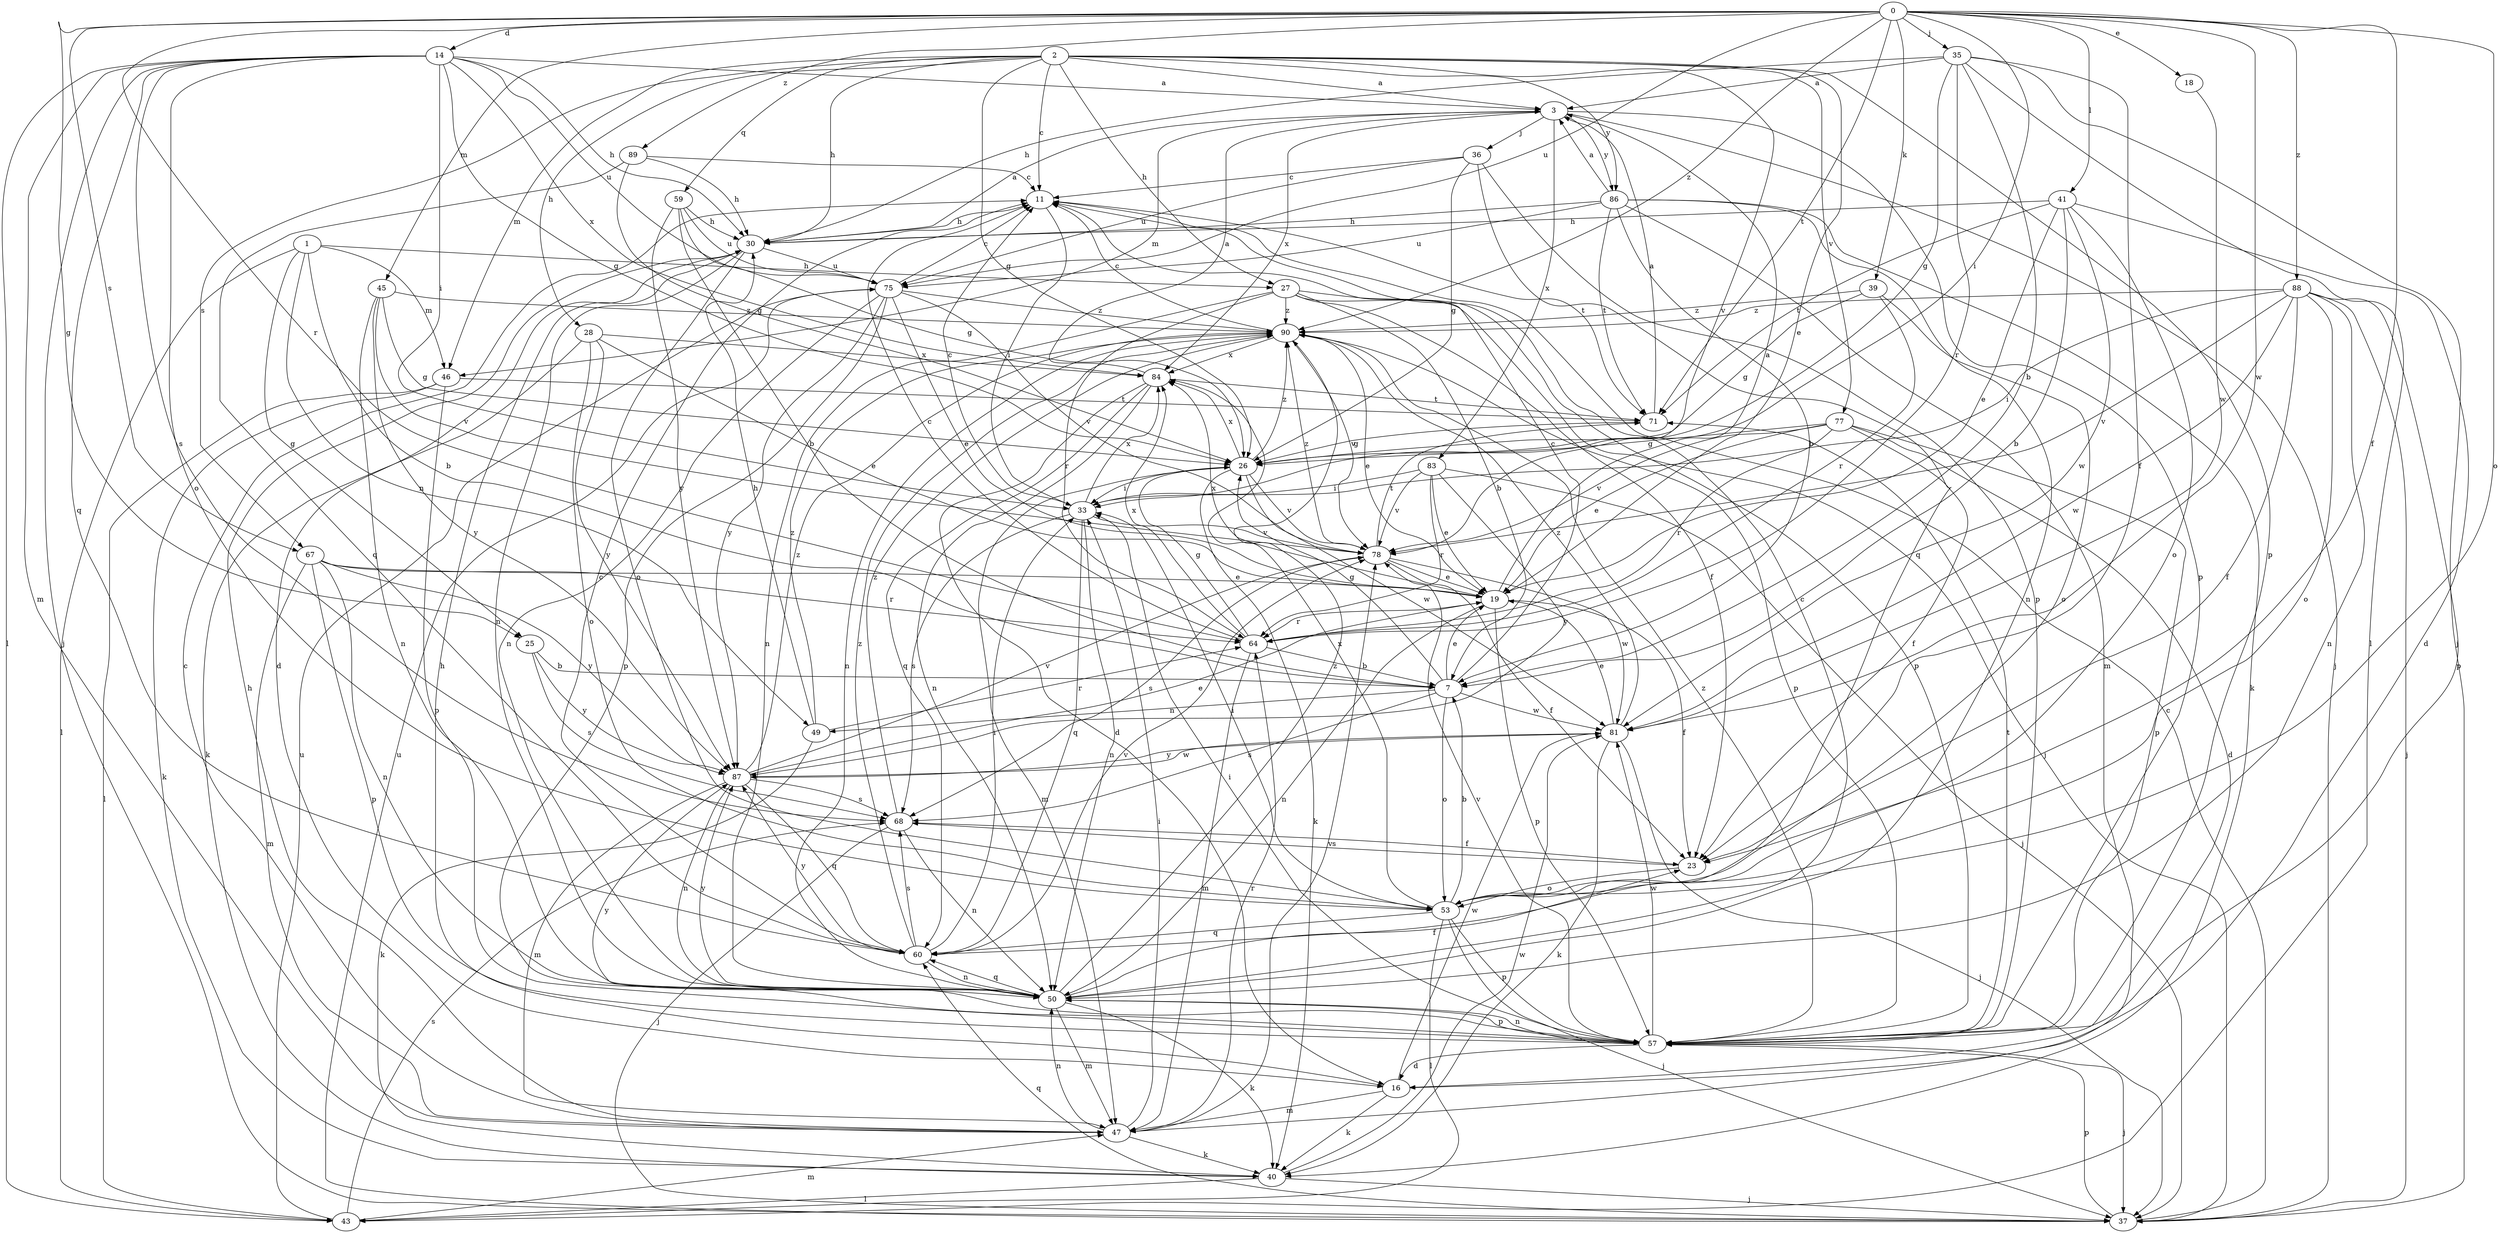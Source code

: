 strict digraph  {
0;
1;
2;
3;
7;
11;
14;
16;
18;
19;
23;
25;
26;
27;
28;
30;
33;
35;
36;
37;
39;
40;
41;
43;
45;
46;
47;
49;
50;
53;
57;
59;
60;
64;
67;
68;
71;
75;
77;
78;
81;
83;
84;
86;
87;
88;
89;
90;
0 -> 14  [label=d];
0 -> 18  [label=e];
0 -> 23  [label=f];
0 -> 25  [label=g];
0 -> 33  [label=i];
0 -> 35  [label=j];
0 -> 39  [label=k];
0 -> 41  [label=l];
0 -> 45  [label=m];
0 -> 53  [label=o];
0 -> 64  [label=r];
0 -> 67  [label=s];
0 -> 71  [label=t];
0 -> 75  [label=u];
0 -> 81  [label=w];
0 -> 88  [label=z];
0 -> 89  [label=z];
0 -> 90  [label=z];
1 -> 7  [label=b];
1 -> 25  [label=g];
1 -> 27  [label=h];
1 -> 43  [label=l];
1 -> 46  [label=m];
1 -> 49  [label=n];
2 -> 3  [label=a];
2 -> 11  [label=c];
2 -> 19  [label=e];
2 -> 26  [label=g];
2 -> 27  [label=h];
2 -> 28  [label=h];
2 -> 30  [label=h];
2 -> 46  [label=m];
2 -> 57  [label=p];
2 -> 59  [label=q];
2 -> 67  [label=s];
2 -> 77  [label=v];
2 -> 78  [label=v];
2 -> 86  [label=y];
3 -> 36  [label=j];
3 -> 37  [label=j];
3 -> 46  [label=m];
3 -> 57  [label=p];
3 -> 83  [label=x];
3 -> 84  [label=x];
3 -> 86  [label=y];
7 -> 11  [label=c];
7 -> 19  [label=e];
7 -> 26  [label=g];
7 -> 49  [label=n];
7 -> 53  [label=o];
7 -> 68  [label=s];
7 -> 81  [label=w];
11 -> 30  [label=h];
11 -> 33  [label=i];
11 -> 71  [label=t];
14 -> 3  [label=a];
14 -> 26  [label=g];
14 -> 30  [label=h];
14 -> 33  [label=i];
14 -> 37  [label=j];
14 -> 43  [label=l];
14 -> 47  [label=m];
14 -> 53  [label=o];
14 -> 60  [label=q];
14 -> 68  [label=s];
14 -> 75  [label=u];
14 -> 84  [label=x];
16 -> 30  [label=h];
16 -> 40  [label=k];
16 -> 47  [label=m];
16 -> 81  [label=w];
18 -> 81  [label=w];
19 -> 3  [label=a];
19 -> 23  [label=f];
19 -> 50  [label=n];
19 -> 57  [label=p];
19 -> 64  [label=r];
19 -> 84  [label=x];
23 -> 53  [label=o];
23 -> 68  [label=s];
25 -> 7  [label=b];
25 -> 68  [label=s];
25 -> 87  [label=y];
26 -> 33  [label=i];
26 -> 40  [label=k];
26 -> 47  [label=m];
26 -> 78  [label=v];
26 -> 81  [label=w];
26 -> 84  [label=x];
26 -> 90  [label=z];
27 -> 7  [label=b];
27 -> 23  [label=f];
27 -> 37  [label=j];
27 -> 50  [label=n];
27 -> 57  [label=p];
27 -> 64  [label=r];
27 -> 90  [label=z];
28 -> 19  [label=e];
28 -> 40  [label=k];
28 -> 53  [label=o];
28 -> 84  [label=x];
28 -> 87  [label=y];
30 -> 3  [label=a];
30 -> 16  [label=d];
30 -> 50  [label=n];
30 -> 53  [label=o];
30 -> 75  [label=u];
33 -> 11  [label=c];
33 -> 50  [label=n];
33 -> 60  [label=q];
33 -> 68  [label=s];
33 -> 78  [label=v];
33 -> 84  [label=x];
35 -> 3  [label=a];
35 -> 7  [label=b];
35 -> 23  [label=f];
35 -> 26  [label=g];
35 -> 30  [label=h];
35 -> 37  [label=j];
35 -> 43  [label=l];
35 -> 64  [label=r];
36 -> 11  [label=c];
36 -> 26  [label=g];
36 -> 57  [label=p];
36 -> 60  [label=q];
36 -> 75  [label=u];
37 -> 11  [label=c];
37 -> 57  [label=p];
37 -> 60  [label=q];
37 -> 75  [label=u];
39 -> 26  [label=g];
39 -> 53  [label=o];
39 -> 64  [label=r];
39 -> 90  [label=z];
40 -> 37  [label=j];
40 -> 43  [label=l];
40 -> 81  [label=w];
41 -> 7  [label=b];
41 -> 16  [label=d];
41 -> 19  [label=e];
41 -> 30  [label=h];
41 -> 53  [label=o];
41 -> 71  [label=t];
41 -> 81  [label=w];
43 -> 47  [label=m];
43 -> 68  [label=s];
43 -> 75  [label=u];
45 -> 26  [label=g];
45 -> 50  [label=n];
45 -> 78  [label=v];
45 -> 87  [label=y];
45 -> 90  [label=z];
46 -> 40  [label=k];
46 -> 43  [label=l];
46 -> 57  [label=p];
46 -> 71  [label=t];
47 -> 11  [label=c];
47 -> 30  [label=h];
47 -> 33  [label=i];
47 -> 40  [label=k];
47 -> 50  [label=n];
47 -> 64  [label=r];
47 -> 78  [label=v];
49 -> 30  [label=h];
49 -> 40  [label=k];
49 -> 64  [label=r];
49 -> 90  [label=z];
50 -> 11  [label=c];
50 -> 23  [label=f];
50 -> 40  [label=k];
50 -> 47  [label=m];
50 -> 57  [label=p];
50 -> 60  [label=q];
50 -> 87  [label=y];
50 -> 90  [label=z];
53 -> 7  [label=b];
53 -> 33  [label=i];
53 -> 37  [label=j];
53 -> 43  [label=l];
53 -> 57  [label=p];
53 -> 60  [label=q];
53 -> 84  [label=x];
57 -> 16  [label=d];
57 -> 33  [label=i];
57 -> 37  [label=j];
57 -> 50  [label=n];
57 -> 71  [label=t];
57 -> 78  [label=v];
57 -> 81  [label=w];
57 -> 87  [label=y];
57 -> 90  [label=z];
59 -> 7  [label=b];
59 -> 26  [label=g];
59 -> 30  [label=h];
59 -> 75  [label=u];
59 -> 87  [label=y];
60 -> 11  [label=c];
60 -> 33  [label=i];
60 -> 50  [label=n];
60 -> 68  [label=s];
60 -> 78  [label=v];
60 -> 87  [label=y];
60 -> 90  [label=z];
64 -> 7  [label=b];
64 -> 11  [label=c];
64 -> 26  [label=g];
64 -> 47  [label=m];
64 -> 84  [label=x];
67 -> 19  [label=e];
67 -> 47  [label=m];
67 -> 50  [label=n];
67 -> 57  [label=p];
67 -> 64  [label=r];
67 -> 87  [label=y];
68 -> 23  [label=f];
68 -> 37  [label=j];
68 -> 50  [label=n];
68 -> 90  [label=z];
71 -> 3  [label=a];
71 -> 26  [label=g];
75 -> 11  [label=c];
75 -> 19  [label=e];
75 -> 50  [label=n];
75 -> 57  [label=p];
75 -> 78  [label=v];
75 -> 87  [label=y];
75 -> 90  [label=z];
77 -> 16  [label=d];
77 -> 19  [label=e];
77 -> 23  [label=f];
77 -> 26  [label=g];
77 -> 57  [label=p];
77 -> 64  [label=r];
77 -> 78  [label=v];
78 -> 19  [label=e];
78 -> 23  [label=f];
78 -> 68  [label=s];
78 -> 71  [label=t];
78 -> 81  [label=w];
78 -> 90  [label=z];
81 -> 19  [label=e];
81 -> 37  [label=j];
81 -> 40  [label=k];
81 -> 87  [label=y];
81 -> 90  [label=z];
83 -> 19  [label=e];
83 -> 33  [label=i];
83 -> 37  [label=j];
83 -> 64  [label=r];
83 -> 78  [label=v];
83 -> 87  [label=y];
84 -> 3  [label=a];
84 -> 16  [label=d];
84 -> 50  [label=n];
84 -> 60  [label=q];
84 -> 71  [label=t];
86 -> 3  [label=a];
86 -> 7  [label=b];
86 -> 30  [label=h];
86 -> 40  [label=k];
86 -> 47  [label=m];
86 -> 50  [label=n];
86 -> 71  [label=t];
86 -> 75  [label=u];
87 -> 19  [label=e];
87 -> 47  [label=m];
87 -> 50  [label=n];
87 -> 60  [label=q];
87 -> 68  [label=s];
87 -> 78  [label=v];
87 -> 81  [label=w];
87 -> 90  [label=z];
88 -> 23  [label=f];
88 -> 33  [label=i];
88 -> 37  [label=j];
88 -> 50  [label=n];
88 -> 53  [label=o];
88 -> 57  [label=p];
88 -> 78  [label=v];
88 -> 81  [label=w];
88 -> 90  [label=z];
89 -> 11  [label=c];
89 -> 26  [label=g];
89 -> 30  [label=h];
89 -> 60  [label=q];
90 -> 11  [label=c];
90 -> 19  [label=e];
90 -> 50  [label=n];
90 -> 57  [label=p];
90 -> 78  [label=v];
90 -> 84  [label=x];
}
